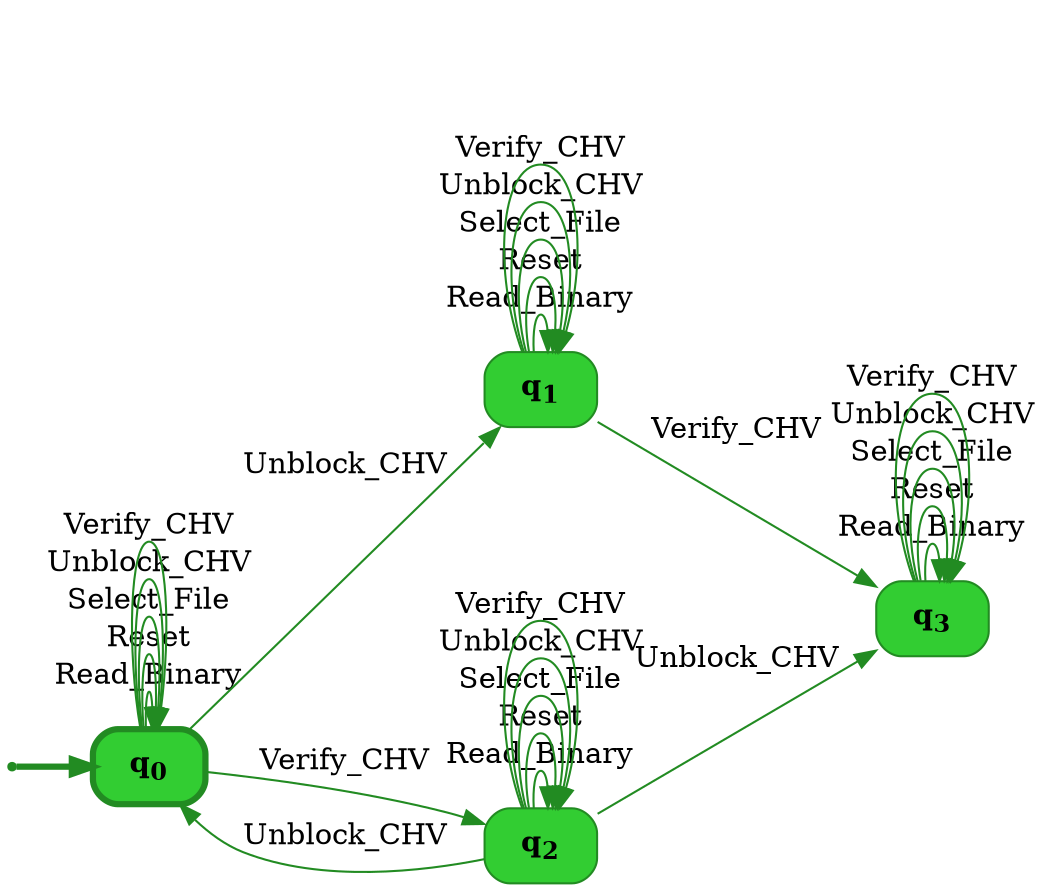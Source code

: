 digraph g {

	rankdir="LR"

	__invisible__[shape="point", color="forestgreen"]
	q0[label=<<b>q<sub>0</sub></b>>, shape="box", style="rounded, filled", fillcolor="limegreen", color="forestgreen", penwidth=3] // Initial
	q1[label=<<b>q<sub>1</sub></b>>, shape="box", style="rounded, filled", fillcolor="limegreen", color="forestgreen"]
	q3[label=<<b>q<sub>3</sub></b>>, shape="box", style="rounded, filled", fillcolor="limegreen", color="forestgreen"]
	q2[label=<<b>q<sub>2</sub></b>>, shape="box", style="rounded, filled", fillcolor="limegreen", color="forestgreen"]

	__invisible__ -> q0[penwidth=3, color="forestgreen"]
	q0 -> q0[label=<Read_Binary>, color="forestgreen"]
	q0 -> q0[label=<Reset>, color="forestgreen"]
	q0 -> q0[label=<Select_File>, color="forestgreen"]
	q0 -> q0[label=<Unblock_CHV>, color="forestgreen"]
	q0 -> q0[label=<Verify_CHV>, color="forestgreen"]
	q0 -> q1[label=<Unblock_CHV>, color="forestgreen"]
	q1 -> q1[label=<Read_Binary>, color="forestgreen"]
	q1 -> q1[label=<Reset>, color="forestgreen"]
	q1 -> q1[label=<Select_File>, color="forestgreen"]
	q1 -> q1[label=<Unblock_CHV>, color="forestgreen"]
	q1 -> q1[label=<Verify_CHV>, color="forestgreen"]
	q1 -> q3[label=<Verify_CHV>, color="forestgreen"]
	q3 -> q3[label=<Read_Binary>, color="forestgreen"]
	q3 -> q3[label=<Reset>, color="forestgreen"]
	q3 -> q3[label=<Select_File>, color="forestgreen"]
	q3 -> q3[label=<Unblock_CHV>, color="forestgreen"]
	q3 -> q3[label=<Verify_CHV>, color="forestgreen"]
	q0 -> q2[label=<Verify_CHV>, color="forestgreen"]
	q2 -> q2[label=<Read_Binary>, color="forestgreen"]
	q2 -> q2[label=<Reset>, color="forestgreen"]
	q2 -> q2[label=<Select_File>, color="forestgreen"]
	q2 -> q2[label=<Unblock_CHV>, color="forestgreen"]
	q2 -> q0[label=<Unblock_CHV>, color="forestgreen"]
	q2 -> q3[label=<Unblock_CHV>, color="forestgreen"]
	q2 -> q2[label=<Verify_CHV>, color="forestgreen"]

}
